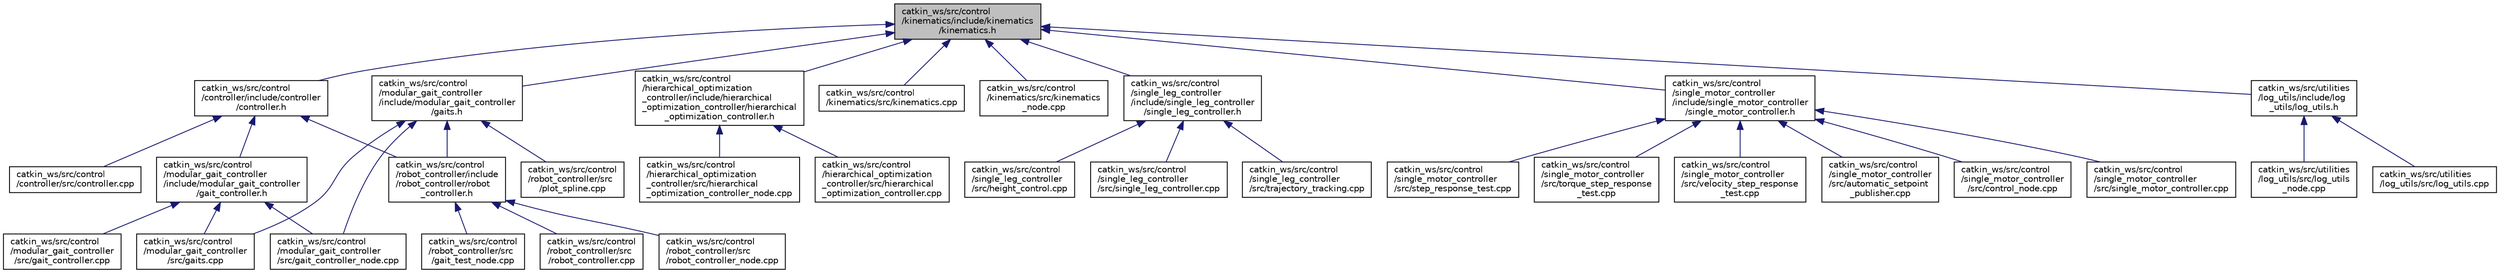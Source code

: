 digraph "catkin_ws/src/control/kinematics/include/kinematics/kinematics.h"
{
 // LATEX_PDF_SIZE
  edge [fontname="Helvetica",fontsize="10",labelfontname="Helvetica",labelfontsize="10"];
  node [fontname="Helvetica",fontsize="10",shape=record];
  Node1 [label="catkin_ws/src/control\l/kinematics/include/kinematics\l/kinematics.h",height=0.2,width=0.4,color="black", fillcolor="grey75", style="filled", fontcolor="black",tooltip=" "];
  Node1 -> Node2 [dir="back",color="midnightblue",fontsize="10",style="solid"];
  Node2 [label="catkin_ws/src/control\l/controller/include/controller\l/controller.h",height=0.2,width=0.4,color="black", fillcolor="white", style="filled",URL="$controller_8h.html",tooltip=" "];
  Node2 -> Node3 [dir="back",color="midnightblue",fontsize="10",style="solid"];
  Node3 [label="catkin_ws/src/control\l/controller/src/controller.cpp",height=0.2,width=0.4,color="black", fillcolor="white", style="filled",URL="$controller_8cpp.html",tooltip=" "];
  Node2 -> Node4 [dir="back",color="midnightblue",fontsize="10",style="solid"];
  Node4 [label="catkin_ws/src/control\l/modular_gait_controller\l/include/modular_gait_controller\l/gait_controller.h",height=0.2,width=0.4,color="black", fillcolor="white", style="filled",URL="$gait__controller_8h.html",tooltip=" "];
  Node4 -> Node5 [dir="back",color="midnightblue",fontsize="10",style="solid"];
  Node5 [label="catkin_ws/src/control\l/modular_gait_controller\l/src/gait_controller.cpp",height=0.2,width=0.4,color="black", fillcolor="white", style="filled",URL="$gait__controller_8cpp.html",tooltip=" "];
  Node4 -> Node6 [dir="back",color="midnightblue",fontsize="10",style="solid"];
  Node6 [label="catkin_ws/src/control\l/modular_gait_controller\l/src/gait_controller_node.cpp",height=0.2,width=0.4,color="black", fillcolor="white", style="filled",URL="$gait__controller__node_8cpp.html",tooltip=" "];
  Node4 -> Node7 [dir="back",color="midnightblue",fontsize="10",style="solid"];
  Node7 [label="catkin_ws/src/control\l/modular_gait_controller\l/src/gaits.cpp",height=0.2,width=0.4,color="black", fillcolor="white", style="filled",URL="$gaits_8cpp.html",tooltip=" "];
  Node2 -> Node8 [dir="back",color="midnightblue",fontsize="10",style="solid"];
  Node8 [label="catkin_ws/src/control\l/robot_controller/include\l/robot_controller/robot\l_controller.h",height=0.2,width=0.4,color="black", fillcolor="white", style="filled",URL="$robot__controller_8h.html",tooltip=" "];
  Node8 -> Node9 [dir="back",color="midnightblue",fontsize="10",style="solid"];
  Node9 [label="catkin_ws/src/control\l/robot_controller/src\l/gait_test_node.cpp",height=0.2,width=0.4,color="black", fillcolor="white", style="filled",URL="$gait__test__node_8cpp.html",tooltip=" "];
  Node8 -> Node10 [dir="back",color="midnightblue",fontsize="10",style="solid"];
  Node10 [label="catkin_ws/src/control\l/robot_controller/src\l/robot_controller.cpp",height=0.2,width=0.4,color="black", fillcolor="white", style="filled",URL="$robot__controller_8cpp.html",tooltip=" "];
  Node8 -> Node11 [dir="back",color="midnightblue",fontsize="10",style="solid"];
  Node11 [label="catkin_ws/src/control\l/robot_controller/src\l/robot_controller_node.cpp",height=0.2,width=0.4,color="black", fillcolor="white", style="filled",URL="$robot__controller__node_8cpp.html",tooltip=" "];
  Node1 -> Node12 [dir="back",color="midnightblue",fontsize="10",style="solid"];
  Node12 [label="catkin_ws/src/control\l/hierarchical_optimization\l_controller/include/hierarchical\l_optimization_controller/hierarchical\l_optimization_controller.h",height=0.2,width=0.4,color="black", fillcolor="white", style="filled",URL="$hierarchical__optimization__controller_8h.html",tooltip=" "];
  Node12 -> Node13 [dir="back",color="midnightblue",fontsize="10",style="solid"];
  Node13 [label="catkin_ws/src/control\l/hierarchical_optimization\l_controller/src/hierarchical\l_optimization_controller.cpp",height=0.2,width=0.4,color="black", fillcolor="white", style="filled",URL="$hierarchical__optimization__controller_8cpp.html",tooltip=" "];
  Node12 -> Node14 [dir="back",color="midnightblue",fontsize="10",style="solid"];
  Node14 [label="catkin_ws/src/control\l/hierarchical_optimization\l_controller/src/hierarchical\l_optimization_controller_node.cpp",height=0.2,width=0.4,color="black", fillcolor="white", style="filled",URL="$hierarchical__optimization__controller__node_8cpp.html",tooltip=" "];
  Node1 -> Node15 [dir="back",color="midnightblue",fontsize="10",style="solid"];
  Node15 [label="catkin_ws/src/control\l/kinematics/src/kinematics.cpp",height=0.2,width=0.4,color="black", fillcolor="white", style="filled",URL="$kinematics_8cpp.html",tooltip=" "];
  Node1 -> Node16 [dir="back",color="midnightblue",fontsize="10",style="solid"];
  Node16 [label="catkin_ws/src/control\l/kinematics/src/kinematics\l_node.cpp",height=0.2,width=0.4,color="black", fillcolor="white", style="filled",URL="$kinematics__node_8cpp.html",tooltip=" "];
  Node1 -> Node17 [dir="back",color="midnightblue",fontsize="10",style="solid"];
  Node17 [label="catkin_ws/src/control\l/modular_gait_controller\l/include/modular_gait_controller\l/gaits.h",height=0.2,width=0.4,color="black", fillcolor="white", style="filled",URL="$gaits_8h.html",tooltip=" "];
  Node17 -> Node6 [dir="back",color="midnightblue",fontsize="10",style="solid"];
  Node17 -> Node7 [dir="back",color="midnightblue",fontsize="10",style="solid"];
  Node17 -> Node8 [dir="back",color="midnightblue",fontsize="10",style="solid"];
  Node17 -> Node18 [dir="back",color="midnightblue",fontsize="10",style="solid"];
  Node18 [label="catkin_ws/src/control\l/robot_controller/src\l/plot_spline.cpp",height=0.2,width=0.4,color="black", fillcolor="white", style="filled",URL="$plot__spline_8cpp.html",tooltip=" "];
  Node1 -> Node19 [dir="back",color="midnightblue",fontsize="10",style="solid"];
  Node19 [label="catkin_ws/src/control\l/single_leg_controller\l/include/single_leg_controller\l/single_leg_controller.h",height=0.2,width=0.4,color="black", fillcolor="white", style="filled",URL="$single__leg__controller_8h.html",tooltip=" "];
  Node19 -> Node20 [dir="back",color="midnightblue",fontsize="10",style="solid"];
  Node20 [label="catkin_ws/src/control\l/single_leg_controller\l/src/height_control.cpp",height=0.2,width=0.4,color="black", fillcolor="white", style="filled",URL="$height__control_8cpp.html",tooltip=" "];
  Node19 -> Node21 [dir="back",color="midnightblue",fontsize="10",style="solid"];
  Node21 [label="catkin_ws/src/control\l/single_leg_controller\l/src/single_leg_controller.cpp",height=0.2,width=0.4,color="black", fillcolor="white", style="filled",URL="$single__leg__controller_8cpp.html",tooltip=" "];
  Node19 -> Node22 [dir="back",color="midnightblue",fontsize="10",style="solid"];
  Node22 [label="catkin_ws/src/control\l/single_leg_controller\l/src/trajectory_tracking.cpp",height=0.2,width=0.4,color="black", fillcolor="white", style="filled",URL="$trajectory__tracking_8cpp.html",tooltip=" "];
  Node1 -> Node23 [dir="back",color="midnightblue",fontsize="10",style="solid"];
  Node23 [label="catkin_ws/src/control\l/single_motor_controller\l/include/single_motor_controller\l/single_motor_controller.h",height=0.2,width=0.4,color="black", fillcolor="white", style="filled",URL="$single__motor__controller_8h.html",tooltip=" "];
  Node23 -> Node24 [dir="back",color="midnightblue",fontsize="10",style="solid"];
  Node24 [label="catkin_ws/src/control\l/single_motor_controller\l/src/automatic_setpoint\l_publisher.cpp",height=0.2,width=0.4,color="black", fillcolor="white", style="filled",URL="$automatic__setpoint__publisher_8cpp.html",tooltip=" "];
  Node23 -> Node25 [dir="back",color="midnightblue",fontsize="10",style="solid"];
  Node25 [label="catkin_ws/src/control\l/single_motor_controller\l/src/control_node.cpp",height=0.2,width=0.4,color="black", fillcolor="white", style="filled",URL="$control__node_8cpp.html",tooltip=" "];
  Node23 -> Node26 [dir="back",color="midnightblue",fontsize="10",style="solid"];
  Node26 [label="catkin_ws/src/control\l/single_motor_controller\l/src/single_motor_controller.cpp",height=0.2,width=0.4,color="black", fillcolor="white", style="filled",URL="$single__motor__controller_8cpp.html",tooltip=" "];
  Node23 -> Node27 [dir="back",color="midnightblue",fontsize="10",style="solid"];
  Node27 [label="catkin_ws/src/control\l/single_motor_controller\l/src/step_response_test.cpp",height=0.2,width=0.4,color="black", fillcolor="white", style="filled",URL="$step__response__test_8cpp.html",tooltip=" "];
  Node23 -> Node28 [dir="back",color="midnightblue",fontsize="10",style="solid"];
  Node28 [label="catkin_ws/src/control\l/single_motor_controller\l/src/torque_step_response\l_test.cpp",height=0.2,width=0.4,color="black", fillcolor="white", style="filled",URL="$torque__step__response__test_8cpp.html",tooltip=" "];
  Node23 -> Node29 [dir="back",color="midnightblue",fontsize="10",style="solid"];
  Node29 [label="catkin_ws/src/control\l/single_motor_controller\l/src/velocity_step_response\l_test.cpp",height=0.2,width=0.4,color="black", fillcolor="white", style="filled",URL="$velocity__step__response__test_8cpp.html",tooltip=" "];
  Node1 -> Node30 [dir="back",color="midnightblue",fontsize="10",style="solid"];
  Node30 [label="catkin_ws/src/utilities\l/log_utils/include/log\l_utils/log_utils.h",height=0.2,width=0.4,color="black", fillcolor="white", style="filled",URL="$log__utils_8h.html",tooltip=" "];
  Node30 -> Node31 [dir="back",color="midnightblue",fontsize="10",style="solid"];
  Node31 [label="catkin_ws/src/utilities\l/log_utils/src/log_utils.cpp",height=0.2,width=0.4,color="black", fillcolor="white", style="filled",URL="$log__utils_8cpp.html",tooltip=" "];
  Node30 -> Node32 [dir="back",color="midnightblue",fontsize="10",style="solid"];
  Node32 [label="catkin_ws/src/utilities\l/log_utils/src/log_utils\l_node.cpp",height=0.2,width=0.4,color="black", fillcolor="white", style="filled",URL="$log__utils__node_8cpp.html",tooltip=" "];
}
